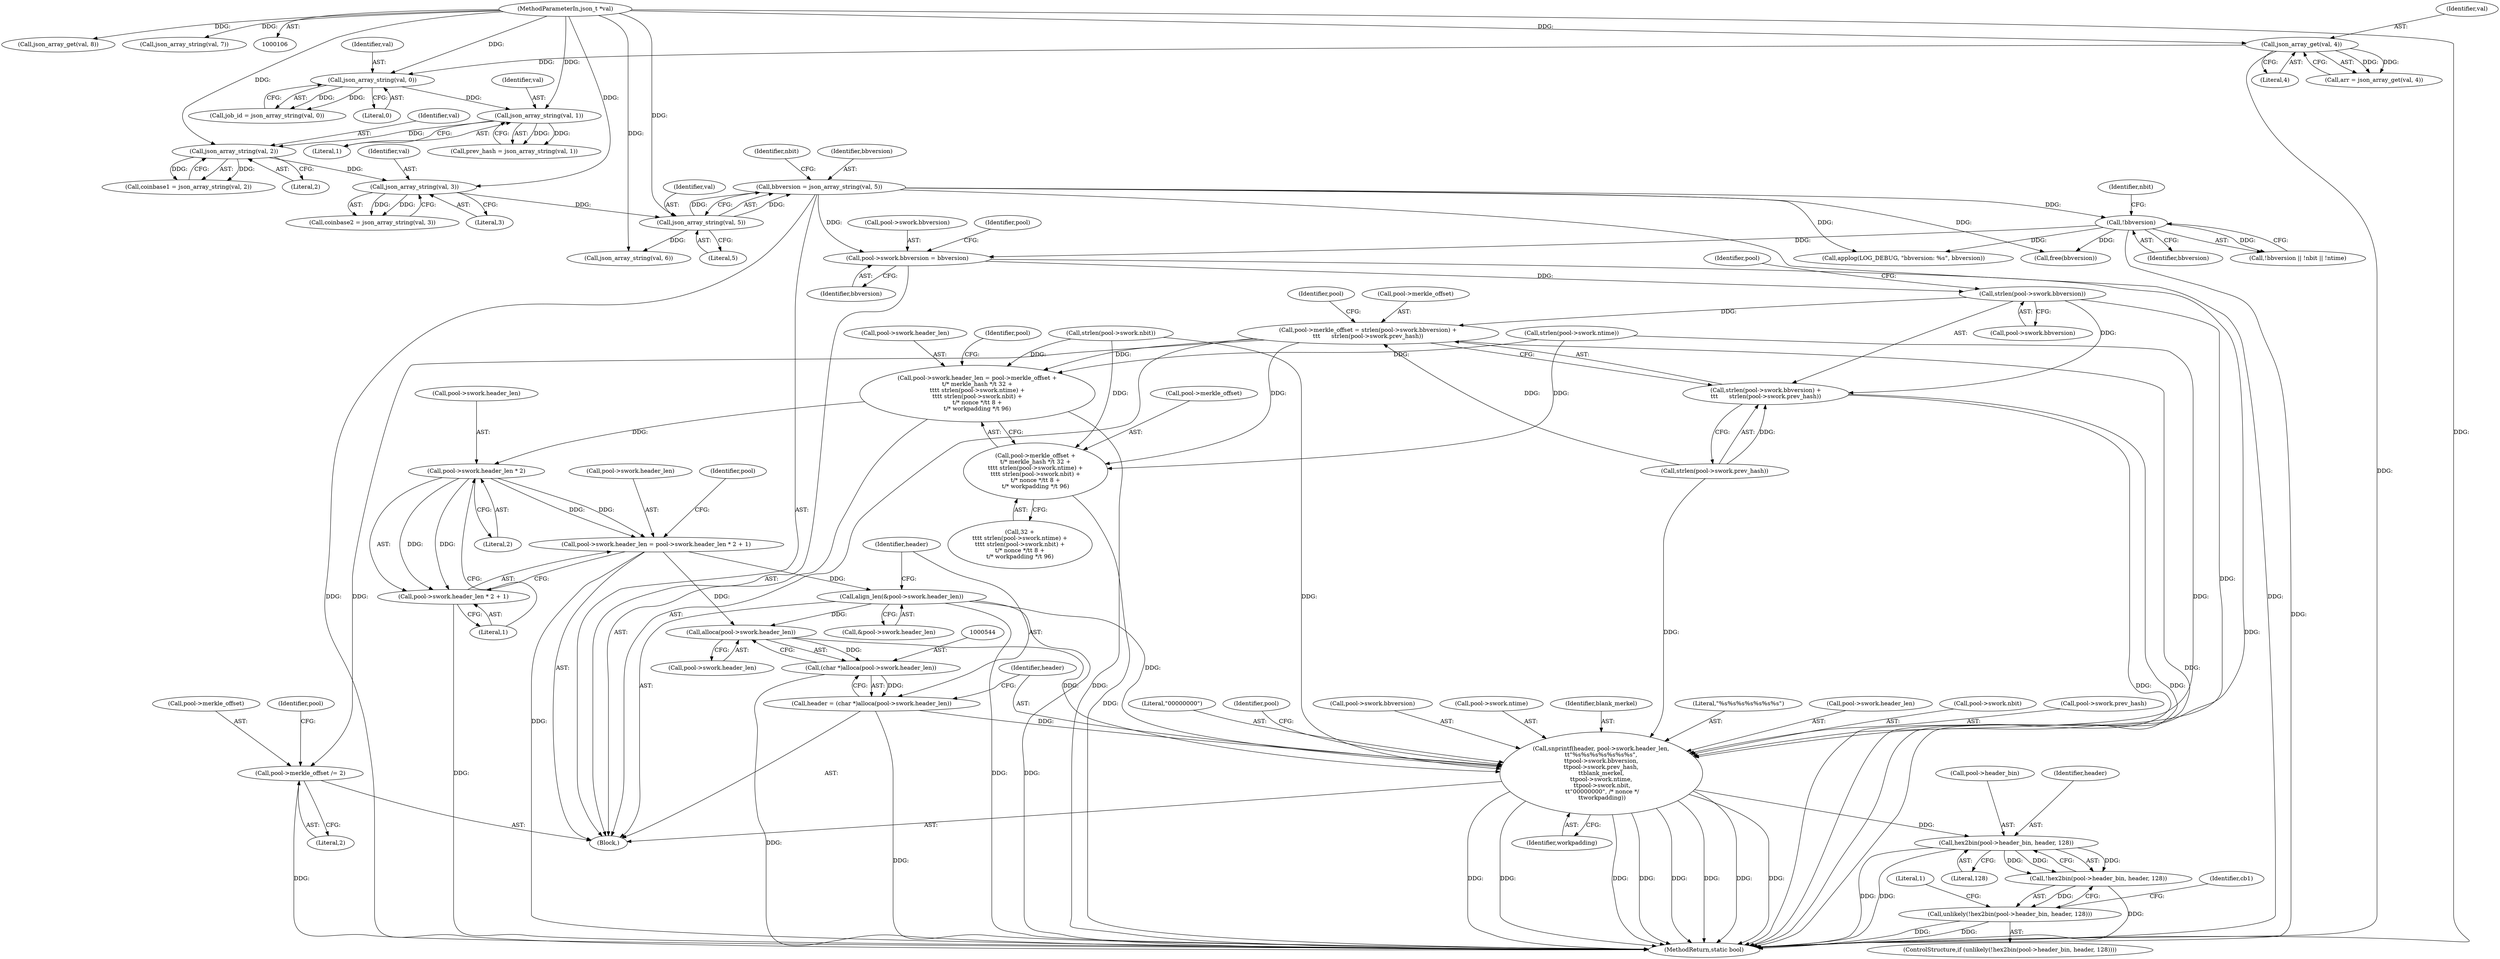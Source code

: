 digraph "0_sgminer_910c36089940e81fb85c65b8e63dcd2fac71470c@API" {
"1000473" [label="(Call,strlen(pool->swork.bbversion))"];
"1000301" [label="(Call,pool->swork.bbversion = bbversion)"];
"1000168" [label="(Call,bbversion = json_array_string(val, 5))"];
"1000170" [label="(Call,json_array_string(val, 5))"];
"1000165" [label="(Call,json_array_string(val, 3))"];
"1000160" [label="(Call,json_array_string(val, 2))"];
"1000155" [label="(Call,json_array_string(val, 1))"];
"1000150" [label="(Call,json_array_string(val, 0))"];
"1000133" [label="(Call,json_array_get(val, 4))"];
"1000108" [label="(MethodParameterIn,json_t *val)"];
"1000203" [label="(Call,!bbversion)"];
"1000468" [label="(Call,pool->merkle_offset = strlen(pool->swork.bbversion) +\n\t\t\t      strlen(pool->swork.prev_hash))"];
"1000485" [label="(Call,pool->swork.header_len = pool->merkle_offset +\n\t/* merkle_hash */\t 32 +\n\t\t\t\t strlen(pool->swork.ntime) +\n\t\t\t\t strlen(pool->swork.nbit) +\n\t/* nonce */\t\t 8 +\n\t/* workpadding */\t 96)"];
"1000526" [label="(Call,pool->swork.header_len * 2)"];
"1000519" [label="(Call,pool->swork.header_len = pool->swork.header_len * 2 + 1)"];
"1000534" [label="(Call,align_len(&pool->swork.header_len))"];
"1000545" [label="(Call,alloca(pool->swork.header_len))"];
"1000543" [label="(Call,(char *)alloca(pool->swork.header_len))"];
"1000541" [label="(Call,header = (char *)alloca(pool->swork.header_len))"];
"1000551" [label="(Call,snprintf(header, pool->swork.header_len,\n\t\t\"%s%s%s%s%s%s%s\",\n\t\tpool->swork.bbversion,\n\t\tpool->swork.prev_hash,\n\t\tblank_merkel,\n\t\tpool->swork.ntime,\n \t\tpool->swork.nbit,\n \t\t\"00000000\", /* nonce */\n \t\tworkpadding))"];
"1000585" [label="(Call,hex2bin(pool->header_bin, header, 128))"];
"1000584" [label="(Call,!hex2bin(pool->header_bin, header, 128))"];
"1000583" [label="(Call,unlikely(!hex2bin(pool->header_bin, header, 128)))"];
"1000525" [label="(Call,pool->swork.header_len * 2 + 1)"];
"1000491" [label="(Call,pool->merkle_offset +\n\t/* merkle_hash */\t 32 +\n\t\t\t\t strlen(pool->swork.ntime) +\n\t\t\t\t strlen(pool->swork.nbit) +\n\t/* nonce */\t\t 8 +\n\t/* workpadding */\t 96)"];
"1000514" [label="(Call,pool->merkle_offset /= 2)"];
"1000472" [label="(Call,strlen(pool->swork.bbversion) +\n\t\t\t      strlen(pool->swork.prev_hash))"];
"1000592" [label="(Literal,1)"];
"1000148" [label="(Call,job_id = json_array_string(val, 0))"];
"1000570" [label="(Call,pool->swork.ntime)"];
"1000155" [label="(Call,json_array_string(val, 1))"];
"1000169" [label="(Identifier,bbversion)"];
"1000542" [label="(Identifier,header)"];
"1000307" [label="(Identifier,bbversion)"];
"1000108" [label="(MethodParameterIn,json_t *val)"];
"1000543" [label="(Call,(char *)alloca(pool->swork.header_len))"];
"1000152" [label="(Literal,0)"];
"1000584" [label="(Call,!hex2bin(pool->header_bin, header, 128))"];
"1000569" [label="(Identifier,blank_merkel)"];
"1000595" [label="(Identifier,cb1)"];
"1000161" [label="(Identifier,val)"];
"1000535" [label="(Call,&pool->swork.header_len)"];
"1000186" [label="(Call,json_array_get(val, 8))"];
"1000131" [label="(Call,arr = json_array_get(val, 4))"];
"1000204" [label="(Identifier,bbversion)"];
"1000525" [label="(Call,pool->swork.header_len * 2 + 1)"];
"1000207" [label="(Identifier,nbit)"];
"1000498" [label="(Call,strlen(pool->swork.ntime))"];
"1000482" [label="(Identifier,pool)"];
"1000167" [label="(Literal,3)"];
"1000157" [label="(Literal,1)"];
"1000532" [label="(Literal,2)"];
"1000488" [label="(Identifier,pool)"];
"1000172" [label="(Literal,5)"];
"1000581" [label="(Identifier,workpadding)"];
"1000558" [label="(Literal,\"%s%s%s%s%s%s%s\")"];
"1000589" [label="(Identifier,header)"];
"1000203" [label="(Call,!bbversion)"];
"1000526" [label="(Call,pool->swork.header_len * 2)"];
"1000527" [label="(Call,pool->swork.header_len)"];
"1000491" [label="(Call,pool->merkle_offset +\n\t/* merkle_hash */\t 32 +\n\t\t\t\t strlen(pool->swork.ntime) +\n\t\t\t\t strlen(pool->swork.nbit) +\n\t/* nonce */\t\t 8 +\n\t/* workpadding */\t 96)"];
"1000551" [label="(Call,snprintf(header, pool->swork.header_len,\n\t\t\"%s%s%s%s%s%s%s\",\n\t\tpool->swork.bbversion,\n\t\tpool->swork.prev_hash,\n\t\tblank_merkel,\n\t\tpool->swork.ntime,\n \t\tpool->swork.nbit,\n \t\t\"00000000\", /* nonce */\n \t\tworkpadding))"];
"1000171" [label="(Identifier,val)"];
"1000162" [label="(Literal,2)"];
"1000590" [label="(Literal,128)"];
"1000153" [label="(Call,prev_hash = json_array_string(val, 1))"];
"1000150" [label="(Call,json_array_string(val, 0))"];
"1000160" [label="(Call,json_array_string(val, 2))"];
"1000165" [label="(Call,json_array_string(val, 3))"];
"1000585" [label="(Call,hex2bin(pool->header_bin, header, 128))"];
"1000474" [label="(Call,pool->swork.bbversion)"];
"1000168" [label="(Call,bbversion = json_array_string(val, 5))"];
"1000479" [label="(Call,strlen(pool->swork.prev_hash))"];
"1000553" [label="(Call,pool->swork.header_len)"];
"1000552" [label="(Identifier,header)"];
"1000533" [label="(Literal,1)"];
"1000486" [label="(Call,pool->swork.header_len)"];
"1000485" [label="(Call,pool->swork.header_len = pool->merkle_offset +\n\t/* merkle_hash */\t 32 +\n\t\t\t\t strlen(pool->swork.ntime) +\n\t\t\t\t strlen(pool->swork.nbit) +\n\t/* nonce */\t\t 8 +\n\t/* workpadding */\t 96)"];
"1000515" [label="(Call,pool->merkle_offset)"];
"1000301" [label="(Call,pool->swork.bbversion = bbversion)"];
"1000520" [label="(Call,pool->swork.header_len)"];
"1000518" [label="(Literal,2)"];
"1000170" [label="(Call,json_array_string(val, 5))"];
"1000583" [label="(Call,unlikely(!hex2bin(pool->header_bin, header, 128)))"];
"1000541" [label="(Call,header = (char *)alloca(pool->swork.header_len))"];
"1000575" [label="(Call,pool->swork.nbit)"];
"1000180" [label="(Call,json_array_string(val, 7))"];
"1000546" [label="(Call,pool->swork.header_len)"];
"1000564" [label="(Call,pool->swork.prev_hash)"];
"1000586" [label="(Call,pool->header_bin)"];
"1000495" [label="(Call,32 +\n\t\t\t\t strlen(pool->swork.ntime) +\n\t\t\t\t strlen(pool->swork.nbit) +\n\t/* nonce */\t\t 8 +\n\t/* workpadding */\t 96)"];
"1000158" [label="(Call,coinbase1 = json_array_string(val, 2))"];
"1000580" [label="(Literal,\"00000000\")"];
"1000468" [label="(Call,pool->merkle_offset = strlen(pool->swork.bbversion) +\n\t\t\t      strlen(pool->swork.prev_hash))"];
"1000469" [label="(Call,pool->merkle_offset)"];
"1000519" [label="(Call,pool->swork.header_len = pool->swork.header_len * 2 + 1)"];
"1000135" [label="(Literal,4)"];
"1000713" [label="(Call,applog(LOG_DEBUG, \"bbversion: %s\", bbversion))"];
"1000587" [label="(Identifier,pool)"];
"1000175" [label="(Call,json_array_string(val, 6))"];
"1000516" [label="(Identifier,pool)"];
"1000559" [label="(Call,pool->swork.bbversion)"];
"1000229" [label="(Call,free(bbversion))"];
"1000163" [label="(Call,coinbase2 = json_array_string(val, 3))"];
"1000109" [label="(Block,)"];
"1000302" [label="(Call,pool->swork.bbversion)"];
"1000174" [label="(Identifier,nbit)"];
"1000472" [label="(Call,strlen(pool->swork.bbversion) +\n\t\t\t      strlen(pool->swork.prev_hash))"];
"1000311" [label="(Identifier,pool)"];
"1000166" [label="(Identifier,val)"];
"1000538" [label="(Identifier,pool)"];
"1000522" [label="(Identifier,pool)"];
"1000202" [label="(Call,!bbversion || !nbit || !ntime)"];
"1000514" [label="(Call,pool->merkle_offset /= 2)"];
"1000545" [label="(Call,alloca(pool->swork.header_len))"];
"1000473" [label="(Call,strlen(pool->swork.bbversion))"];
"1000151" [label="(Identifier,val)"];
"1000534" [label="(Call,align_len(&pool->swork.header_len))"];
"1000505" [label="(Call,strlen(pool->swork.nbit))"];
"1000156" [label="(Identifier,val)"];
"1000492" [label="(Call,pool->merkle_offset)"];
"1000133" [label="(Call,json_array_get(val, 4))"];
"1000759" [label="(MethodReturn,static bool)"];
"1000134" [label="(Identifier,val)"];
"1000582" [label="(ControlStructure,if (unlikely(!hex2bin(pool->header_bin, header, 128))))"];
"1000473" -> "1000472"  [label="AST: "];
"1000473" -> "1000474"  [label="CFG: "];
"1000474" -> "1000473"  [label="AST: "];
"1000482" -> "1000473"  [label="CFG: "];
"1000473" -> "1000468"  [label="DDG: "];
"1000473" -> "1000472"  [label="DDG: "];
"1000301" -> "1000473"  [label="DDG: "];
"1000473" -> "1000551"  [label="DDG: "];
"1000301" -> "1000109"  [label="AST: "];
"1000301" -> "1000307"  [label="CFG: "];
"1000302" -> "1000301"  [label="AST: "];
"1000307" -> "1000301"  [label="AST: "];
"1000311" -> "1000301"  [label="CFG: "];
"1000301" -> "1000759"  [label="DDG: "];
"1000168" -> "1000301"  [label="DDG: "];
"1000203" -> "1000301"  [label="DDG: "];
"1000168" -> "1000109"  [label="AST: "];
"1000168" -> "1000170"  [label="CFG: "];
"1000169" -> "1000168"  [label="AST: "];
"1000170" -> "1000168"  [label="AST: "];
"1000174" -> "1000168"  [label="CFG: "];
"1000168" -> "1000759"  [label="DDG: "];
"1000168" -> "1000759"  [label="DDG: "];
"1000170" -> "1000168"  [label="DDG: "];
"1000170" -> "1000168"  [label="DDG: "];
"1000168" -> "1000203"  [label="DDG: "];
"1000168" -> "1000229"  [label="DDG: "];
"1000168" -> "1000713"  [label="DDG: "];
"1000170" -> "1000172"  [label="CFG: "];
"1000171" -> "1000170"  [label="AST: "];
"1000172" -> "1000170"  [label="AST: "];
"1000165" -> "1000170"  [label="DDG: "];
"1000108" -> "1000170"  [label="DDG: "];
"1000170" -> "1000175"  [label="DDG: "];
"1000165" -> "1000163"  [label="AST: "];
"1000165" -> "1000167"  [label="CFG: "];
"1000166" -> "1000165"  [label="AST: "];
"1000167" -> "1000165"  [label="AST: "];
"1000163" -> "1000165"  [label="CFG: "];
"1000165" -> "1000163"  [label="DDG: "];
"1000165" -> "1000163"  [label="DDG: "];
"1000160" -> "1000165"  [label="DDG: "];
"1000108" -> "1000165"  [label="DDG: "];
"1000160" -> "1000158"  [label="AST: "];
"1000160" -> "1000162"  [label="CFG: "];
"1000161" -> "1000160"  [label="AST: "];
"1000162" -> "1000160"  [label="AST: "];
"1000158" -> "1000160"  [label="CFG: "];
"1000160" -> "1000158"  [label="DDG: "];
"1000160" -> "1000158"  [label="DDG: "];
"1000155" -> "1000160"  [label="DDG: "];
"1000108" -> "1000160"  [label="DDG: "];
"1000155" -> "1000153"  [label="AST: "];
"1000155" -> "1000157"  [label="CFG: "];
"1000156" -> "1000155"  [label="AST: "];
"1000157" -> "1000155"  [label="AST: "];
"1000153" -> "1000155"  [label="CFG: "];
"1000155" -> "1000153"  [label="DDG: "];
"1000155" -> "1000153"  [label="DDG: "];
"1000150" -> "1000155"  [label="DDG: "];
"1000108" -> "1000155"  [label="DDG: "];
"1000150" -> "1000148"  [label="AST: "];
"1000150" -> "1000152"  [label="CFG: "];
"1000151" -> "1000150"  [label="AST: "];
"1000152" -> "1000150"  [label="AST: "];
"1000148" -> "1000150"  [label="CFG: "];
"1000150" -> "1000148"  [label="DDG: "];
"1000150" -> "1000148"  [label="DDG: "];
"1000133" -> "1000150"  [label="DDG: "];
"1000108" -> "1000150"  [label="DDG: "];
"1000133" -> "1000131"  [label="AST: "];
"1000133" -> "1000135"  [label="CFG: "];
"1000134" -> "1000133"  [label="AST: "];
"1000135" -> "1000133"  [label="AST: "];
"1000131" -> "1000133"  [label="CFG: "];
"1000133" -> "1000759"  [label="DDG: "];
"1000133" -> "1000131"  [label="DDG: "];
"1000133" -> "1000131"  [label="DDG: "];
"1000108" -> "1000133"  [label="DDG: "];
"1000108" -> "1000106"  [label="AST: "];
"1000108" -> "1000759"  [label="DDG: "];
"1000108" -> "1000175"  [label="DDG: "];
"1000108" -> "1000180"  [label="DDG: "];
"1000108" -> "1000186"  [label="DDG: "];
"1000203" -> "1000202"  [label="AST: "];
"1000203" -> "1000204"  [label="CFG: "];
"1000204" -> "1000203"  [label="AST: "];
"1000207" -> "1000203"  [label="CFG: "];
"1000202" -> "1000203"  [label="CFG: "];
"1000203" -> "1000759"  [label="DDG: "];
"1000203" -> "1000202"  [label="DDG: "];
"1000203" -> "1000229"  [label="DDG: "];
"1000203" -> "1000713"  [label="DDG: "];
"1000468" -> "1000109"  [label="AST: "];
"1000468" -> "1000472"  [label="CFG: "];
"1000469" -> "1000468"  [label="AST: "];
"1000472" -> "1000468"  [label="AST: "];
"1000488" -> "1000468"  [label="CFG: "];
"1000468" -> "1000759"  [label="DDG: "];
"1000479" -> "1000468"  [label="DDG: "];
"1000468" -> "1000485"  [label="DDG: "];
"1000468" -> "1000491"  [label="DDG: "];
"1000468" -> "1000514"  [label="DDG: "];
"1000485" -> "1000109"  [label="AST: "];
"1000485" -> "1000491"  [label="CFG: "];
"1000486" -> "1000485"  [label="AST: "];
"1000491" -> "1000485"  [label="AST: "];
"1000516" -> "1000485"  [label="CFG: "];
"1000485" -> "1000759"  [label="DDG: "];
"1000498" -> "1000485"  [label="DDG: "];
"1000505" -> "1000485"  [label="DDG: "];
"1000485" -> "1000526"  [label="DDG: "];
"1000526" -> "1000525"  [label="AST: "];
"1000526" -> "1000532"  [label="CFG: "];
"1000527" -> "1000526"  [label="AST: "];
"1000532" -> "1000526"  [label="AST: "];
"1000533" -> "1000526"  [label="CFG: "];
"1000526" -> "1000519"  [label="DDG: "];
"1000526" -> "1000519"  [label="DDG: "];
"1000526" -> "1000525"  [label="DDG: "];
"1000526" -> "1000525"  [label="DDG: "];
"1000519" -> "1000109"  [label="AST: "];
"1000519" -> "1000525"  [label="CFG: "];
"1000520" -> "1000519"  [label="AST: "];
"1000525" -> "1000519"  [label="AST: "];
"1000538" -> "1000519"  [label="CFG: "];
"1000519" -> "1000759"  [label="DDG: "];
"1000519" -> "1000534"  [label="DDG: "];
"1000519" -> "1000545"  [label="DDG: "];
"1000534" -> "1000109"  [label="AST: "];
"1000534" -> "1000535"  [label="CFG: "];
"1000535" -> "1000534"  [label="AST: "];
"1000542" -> "1000534"  [label="CFG: "];
"1000534" -> "1000759"  [label="DDG: "];
"1000534" -> "1000759"  [label="DDG: "];
"1000534" -> "1000545"  [label="DDG: "];
"1000534" -> "1000551"  [label="DDG: "];
"1000545" -> "1000543"  [label="AST: "];
"1000545" -> "1000546"  [label="CFG: "];
"1000546" -> "1000545"  [label="AST: "];
"1000543" -> "1000545"  [label="CFG: "];
"1000545" -> "1000543"  [label="DDG: "];
"1000545" -> "1000551"  [label="DDG: "];
"1000543" -> "1000541"  [label="AST: "];
"1000544" -> "1000543"  [label="AST: "];
"1000541" -> "1000543"  [label="CFG: "];
"1000543" -> "1000759"  [label="DDG: "];
"1000543" -> "1000541"  [label="DDG: "];
"1000541" -> "1000109"  [label="AST: "];
"1000542" -> "1000541"  [label="AST: "];
"1000552" -> "1000541"  [label="CFG: "];
"1000541" -> "1000759"  [label="DDG: "];
"1000541" -> "1000551"  [label="DDG: "];
"1000551" -> "1000109"  [label="AST: "];
"1000551" -> "1000581"  [label="CFG: "];
"1000552" -> "1000551"  [label="AST: "];
"1000553" -> "1000551"  [label="AST: "];
"1000558" -> "1000551"  [label="AST: "];
"1000559" -> "1000551"  [label="AST: "];
"1000564" -> "1000551"  [label="AST: "];
"1000569" -> "1000551"  [label="AST: "];
"1000570" -> "1000551"  [label="AST: "];
"1000575" -> "1000551"  [label="AST: "];
"1000580" -> "1000551"  [label="AST: "];
"1000581" -> "1000551"  [label="AST: "];
"1000587" -> "1000551"  [label="CFG: "];
"1000551" -> "1000759"  [label="DDG: "];
"1000551" -> "1000759"  [label="DDG: "];
"1000551" -> "1000759"  [label="DDG: "];
"1000551" -> "1000759"  [label="DDG: "];
"1000551" -> "1000759"  [label="DDG: "];
"1000551" -> "1000759"  [label="DDG: "];
"1000551" -> "1000759"  [label="DDG: "];
"1000551" -> "1000759"  [label="DDG: "];
"1000479" -> "1000551"  [label="DDG: "];
"1000498" -> "1000551"  [label="DDG: "];
"1000505" -> "1000551"  [label="DDG: "];
"1000551" -> "1000585"  [label="DDG: "];
"1000585" -> "1000584"  [label="AST: "];
"1000585" -> "1000590"  [label="CFG: "];
"1000586" -> "1000585"  [label="AST: "];
"1000589" -> "1000585"  [label="AST: "];
"1000590" -> "1000585"  [label="AST: "];
"1000584" -> "1000585"  [label="CFG: "];
"1000585" -> "1000759"  [label="DDG: "];
"1000585" -> "1000759"  [label="DDG: "];
"1000585" -> "1000584"  [label="DDG: "];
"1000585" -> "1000584"  [label="DDG: "];
"1000585" -> "1000584"  [label="DDG: "];
"1000584" -> "1000583"  [label="AST: "];
"1000583" -> "1000584"  [label="CFG: "];
"1000584" -> "1000759"  [label="DDG: "];
"1000584" -> "1000583"  [label="DDG: "];
"1000583" -> "1000582"  [label="AST: "];
"1000592" -> "1000583"  [label="CFG: "];
"1000595" -> "1000583"  [label="CFG: "];
"1000583" -> "1000759"  [label="DDG: "];
"1000583" -> "1000759"  [label="DDG: "];
"1000525" -> "1000533"  [label="CFG: "];
"1000533" -> "1000525"  [label="AST: "];
"1000525" -> "1000759"  [label="DDG: "];
"1000491" -> "1000495"  [label="CFG: "];
"1000492" -> "1000491"  [label="AST: "];
"1000495" -> "1000491"  [label="AST: "];
"1000491" -> "1000759"  [label="DDG: "];
"1000498" -> "1000491"  [label="DDG: "];
"1000505" -> "1000491"  [label="DDG: "];
"1000514" -> "1000109"  [label="AST: "];
"1000514" -> "1000518"  [label="CFG: "];
"1000515" -> "1000514"  [label="AST: "];
"1000518" -> "1000514"  [label="AST: "];
"1000522" -> "1000514"  [label="CFG: "];
"1000514" -> "1000759"  [label="DDG: "];
"1000472" -> "1000479"  [label="CFG: "];
"1000479" -> "1000472"  [label="AST: "];
"1000472" -> "1000759"  [label="DDG: "];
"1000472" -> "1000759"  [label="DDG: "];
"1000479" -> "1000472"  [label="DDG: "];
}
